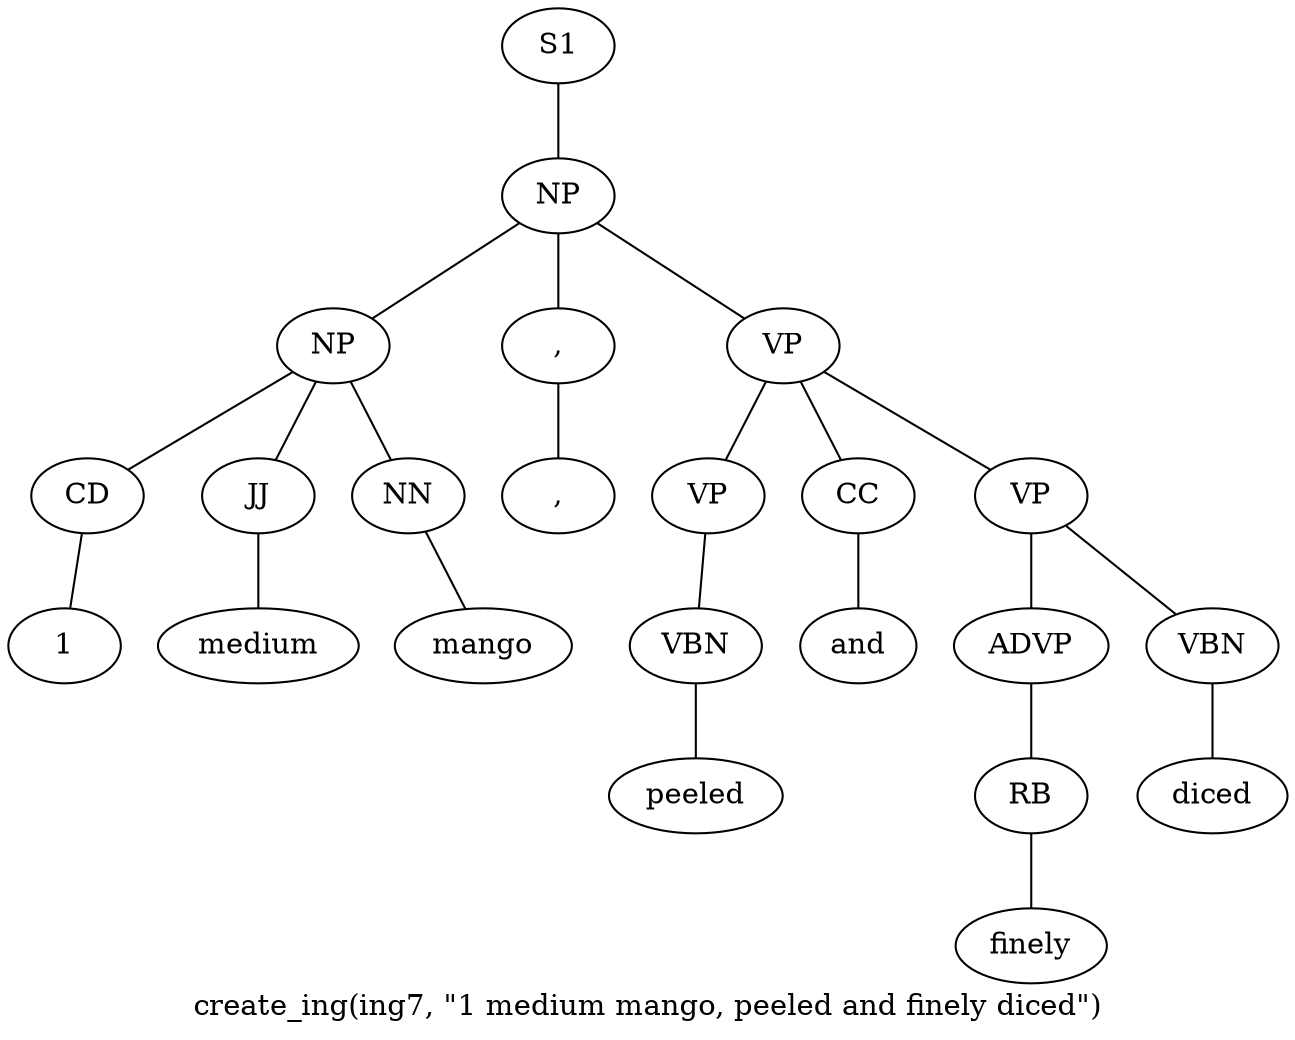 graph SyntaxGraph {
	label = "create_ing(ing7, \"1 medium mango, peeled and finely diced\")";
	Node0 [label="S1"];
	Node1 [label="NP"];
	Node2 [label="NP"];
	Node3 [label="CD"];
	Node4 [label="1"];
	Node5 [label="JJ"];
	Node6 [label="medium"];
	Node7 [label="NN"];
	Node8 [label="mango"];
	Node9 [label=","];
	Node10 [label=","];
	Node11 [label="VP"];
	Node12 [label="VP"];
	Node13 [label="VBN"];
	Node14 [label="peeled"];
	Node15 [label="CC"];
	Node16 [label="and"];
	Node17 [label="VP"];
	Node18 [label="ADVP"];
	Node19 [label="RB"];
	Node20 [label="finely"];
	Node21 [label="VBN"];
	Node22 [label="diced"];

	Node0 -- Node1;
	Node1 -- Node2;
	Node1 -- Node9;
	Node1 -- Node11;
	Node2 -- Node3;
	Node2 -- Node5;
	Node2 -- Node7;
	Node3 -- Node4;
	Node5 -- Node6;
	Node7 -- Node8;
	Node9 -- Node10;
	Node11 -- Node12;
	Node11 -- Node15;
	Node11 -- Node17;
	Node12 -- Node13;
	Node13 -- Node14;
	Node15 -- Node16;
	Node17 -- Node18;
	Node17 -- Node21;
	Node18 -- Node19;
	Node19 -- Node20;
	Node21 -- Node22;
}